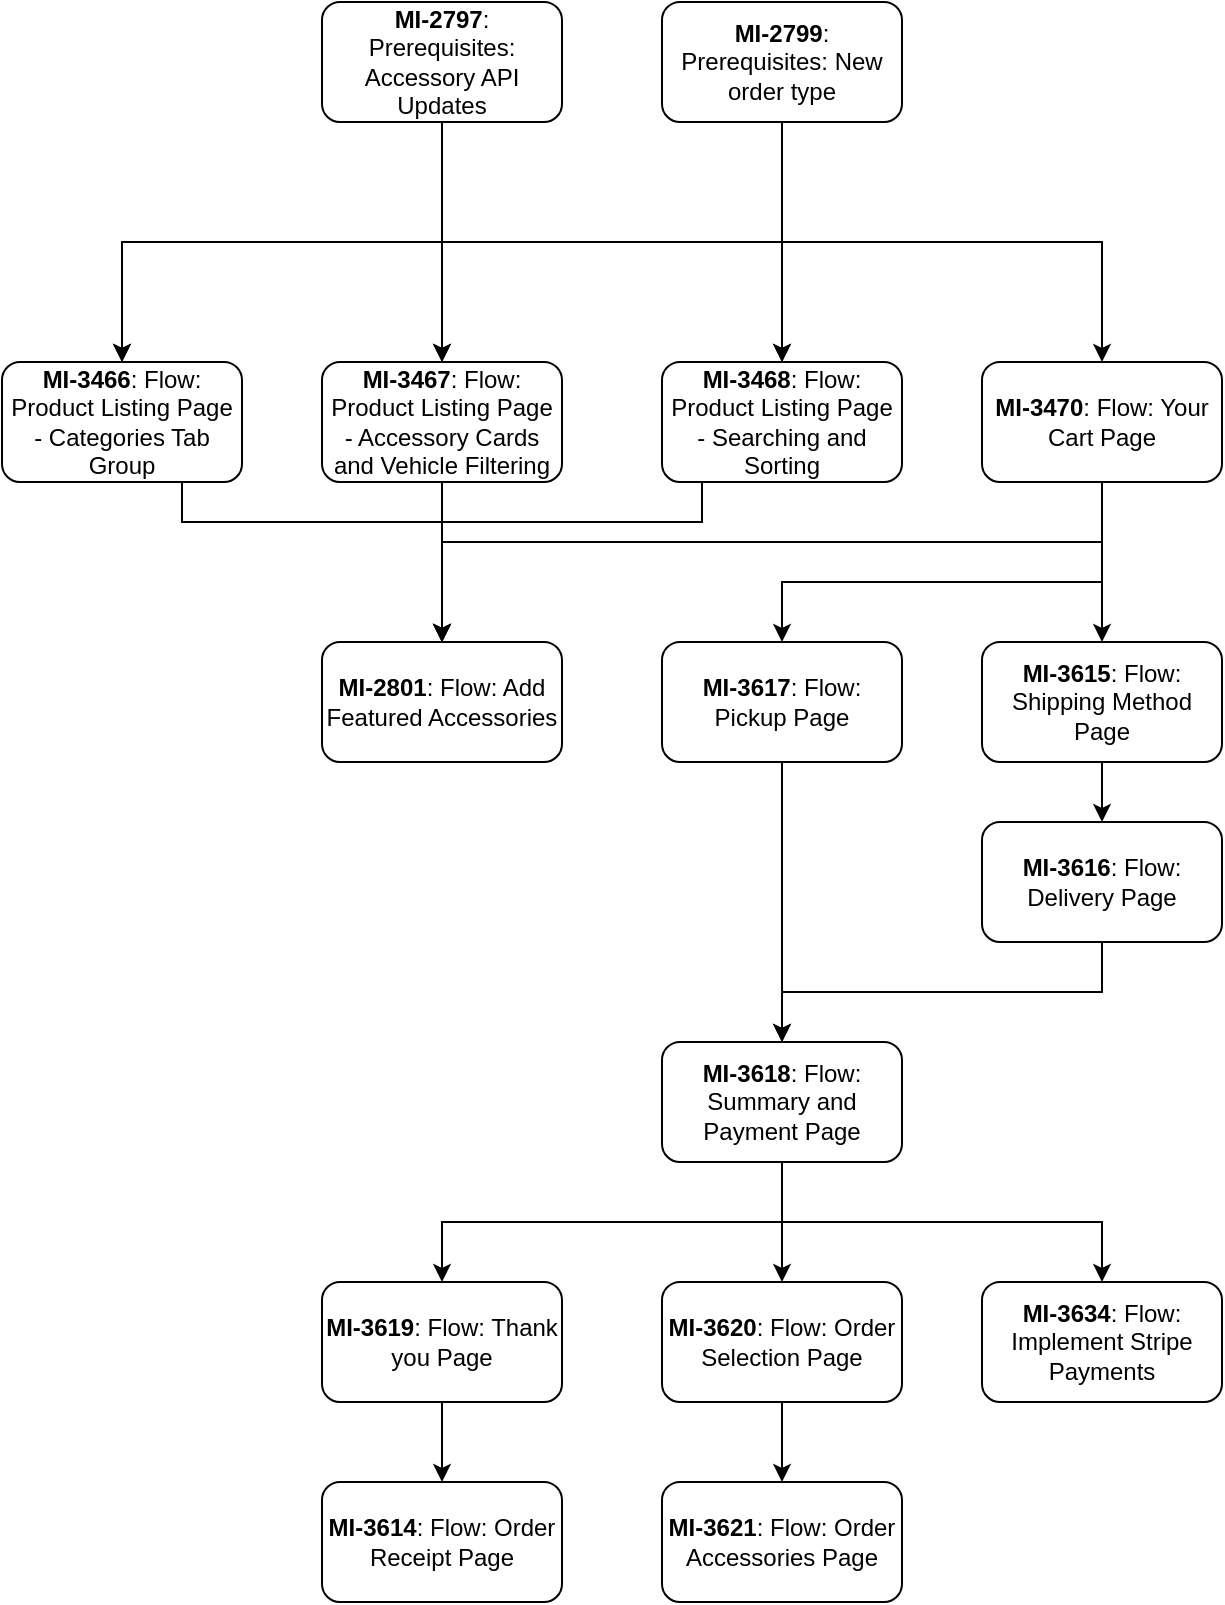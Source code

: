 <mxfile version="21.2.0" type="github">
  <diagram name="Page-1" id="OyKBPnsSxiUxUv3Rsae8">
    <mxGraphModel dx="794" dy="548" grid="1" gridSize="10" guides="1" tooltips="1" connect="1" arrows="1" fold="1" page="1" pageScale="1" pageWidth="850" pageHeight="1100" math="0" shadow="0">
      <root>
        <mxCell id="0" />
        <mxCell id="1" parent="0" />
        <mxCell id="BbD5o9TnXIsRnzcrsnNp-39" style="edgeStyle=orthogonalEdgeStyle;rounded=0;orthogonalLoop=1;jettySize=auto;html=1;exitX=0.5;exitY=1;exitDx=0;exitDy=0;entryX=0.5;entryY=0;entryDx=0;entryDy=0;" parent="1" source="BbD5o9TnXIsRnzcrsnNp-1" target="BbD5o9TnXIsRnzcrsnNp-38" edge="1">
          <mxGeometry relative="1" as="geometry">
            <Array as="points">
              <mxPoint x="150" y="290" />
              <mxPoint x="280" y="290" />
            </Array>
          </mxGeometry>
        </mxCell>
        <mxCell id="BbD5o9TnXIsRnzcrsnNp-1" value="&lt;b&gt;MI-3466&lt;/b&gt;: Flow: Product Listing Page - Categories Tab Group" style="rounded=1;whiteSpace=wrap;html=1;" parent="1" vertex="1">
          <mxGeometry x="60" y="210" width="120" height="60" as="geometry" />
        </mxCell>
        <mxCell id="BbD5o9TnXIsRnzcrsnNp-9" style="edgeStyle=orthogonalEdgeStyle;rounded=0;orthogonalLoop=1;jettySize=auto;html=1;entryX=0.5;entryY=0;entryDx=0;entryDy=0;exitX=0.5;exitY=1;exitDx=0;exitDy=0;" parent="1" source="BbD5o9TnXIsRnzcrsnNp-4" target="BbD5o9TnXIsRnzcrsnNp-1" edge="1">
          <mxGeometry relative="1" as="geometry" />
        </mxCell>
        <mxCell id="BbD5o9TnXIsRnzcrsnNp-10" style="edgeStyle=orthogonalEdgeStyle;rounded=0;orthogonalLoop=1;jettySize=auto;html=1;entryX=0.5;entryY=0;entryDx=0;entryDy=0;" parent="1" source="BbD5o9TnXIsRnzcrsnNp-4" target="BbD5o9TnXIsRnzcrsnNp-6" edge="1">
          <mxGeometry relative="1" as="geometry" />
        </mxCell>
        <mxCell id="BbD5o9TnXIsRnzcrsnNp-11" style="edgeStyle=orthogonalEdgeStyle;rounded=0;orthogonalLoop=1;jettySize=auto;html=1;entryX=0.5;entryY=0;entryDx=0;entryDy=0;exitX=0.5;exitY=1;exitDx=0;exitDy=0;" parent="1" source="BbD5o9TnXIsRnzcrsnNp-4" target="BbD5o9TnXIsRnzcrsnNp-7" edge="1">
          <mxGeometry relative="1" as="geometry" />
        </mxCell>
        <mxCell id="BbD5o9TnXIsRnzcrsnNp-12" style="edgeStyle=orthogonalEdgeStyle;rounded=0;orthogonalLoop=1;jettySize=auto;html=1;exitX=0.5;exitY=1;exitDx=0;exitDy=0;" parent="1" source="BbD5o9TnXIsRnzcrsnNp-4" target="BbD5o9TnXIsRnzcrsnNp-8" edge="1">
          <mxGeometry relative="1" as="geometry" />
        </mxCell>
        <mxCell id="BbD5o9TnXIsRnzcrsnNp-4" value="&lt;b&gt;MI-2797&lt;/b&gt;: Prerequisites: Accessory API Updates" style="rounded=1;whiteSpace=wrap;html=1;" parent="1" vertex="1">
          <mxGeometry x="220" y="30" width="120" height="60" as="geometry" />
        </mxCell>
        <mxCell id="BbD5o9TnXIsRnzcrsnNp-13" style="edgeStyle=orthogonalEdgeStyle;rounded=0;orthogonalLoop=1;jettySize=auto;html=1;entryX=0.5;entryY=0;entryDx=0;entryDy=0;exitX=0.5;exitY=1;exitDx=0;exitDy=0;" parent="1" source="BbD5o9TnXIsRnzcrsnNp-5" target="BbD5o9TnXIsRnzcrsnNp-1" edge="1">
          <mxGeometry relative="1" as="geometry" />
        </mxCell>
        <mxCell id="BbD5o9TnXIsRnzcrsnNp-14" style="edgeStyle=orthogonalEdgeStyle;rounded=0;orthogonalLoop=1;jettySize=auto;html=1;entryX=0.5;entryY=0;entryDx=0;entryDy=0;exitX=0.5;exitY=1;exitDx=0;exitDy=0;" parent="1" source="BbD5o9TnXIsRnzcrsnNp-5" target="BbD5o9TnXIsRnzcrsnNp-6" edge="1">
          <mxGeometry relative="1" as="geometry" />
        </mxCell>
        <mxCell id="BbD5o9TnXIsRnzcrsnNp-15" style="edgeStyle=orthogonalEdgeStyle;rounded=0;orthogonalLoop=1;jettySize=auto;html=1;entryX=0.5;entryY=0;entryDx=0;entryDy=0;exitX=0.5;exitY=1;exitDx=0;exitDy=0;" parent="1" source="BbD5o9TnXIsRnzcrsnNp-5" target="BbD5o9TnXIsRnzcrsnNp-7" edge="1">
          <mxGeometry relative="1" as="geometry" />
        </mxCell>
        <mxCell id="BbD5o9TnXIsRnzcrsnNp-5" value="&lt;b&gt;MI-2799&lt;/b&gt;: Prerequisites: New order type" style="rounded=1;whiteSpace=wrap;html=1;" parent="1" vertex="1">
          <mxGeometry x="390" y="30" width="120" height="60" as="geometry" />
        </mxCell>
        <mxCell id="BbD5o9TnXIsRnzcrsnNp-40" style="edgeStyle=orthogonalEdgeStyle;rounded=0;orthogonalLoop=1;jettySize=auto;html=1;exitX=0.5;exitY=1;exitDx=0;exitDy=0;entryX=0.5;entryY=0;entryDx=0;entryDy=0;" parent="1" source="BbD5o9TnXIsRnzcrsnNp-6" target="BbD5o9TnXIsRnzcrsnNp-38" edge="1">
          <mxGeometry relative="1" as="geometry">
            <mxPoint x="330" y="310" as="targetPoint" />
          </mxGeometry>
        </mxCell>
        <mxCell id="BbD5o9TnXIsRnzcrsnNp-6" value="&lt;b&gt;MI-3467&lt;/b&gt;: Flow: Product Listing Page - Accessory Cards and Vehicle Filtering" style="rounded=1;whiteSpace=wrap;html=1;" parent="1" vertex="1">
          <mxGeometry x="220" y="210" width="120" height="60" as="geometry" />
        </mxCell>
        <mxCell id="BbD5o9TnXIsRnzcrsnNp-42" style="edgeStyle=orthogonalEdgeStyle;rounded=0;orthogonalLoop=1;jettySize=auto;html=1;exitX=0.5;exitY=1;exitDx=0;exitDy=0;entryX=0.5;entryY=0;entryDx=0;entryDy=0;" parent="1" source="BbD5o9TnXIsRnzcrsnNp-7" target="BbD5o9TnXIsRnzcrsnNp-38" edge="1">
          <mxGeometry relative="1" as="geometry">
            <Array as="points">
              <mxPoint x="410" y="290" />
              <mxPoint x="280" y="290" />
            </Array>
          </mxGeometry>
        </mxCell>
        <mxCell id="BbD5o9TnXIsRnzcrsnNp-7" value="&lt;b&gt;MI-3468&lt;/b&gt;: Flow: Product Listing Page - Searching and Sorting" style="rounded=1;whiteSpace=wrap;html=1;" parent="1" vertex="1">
          <mxGeometry x="390" y="210" width="120" height="60" as="geometry" />
        </mxCell>
        <mxCell id="BbD5o9TnXIsRnzcrsnNp-19" value="" style="edgeStyle=orthogonalEdgeStyle;rounded=0;orthogonalLoop=1;jettySize=auto;html=1;" parent="1" source="BbD5o9TnXIsRnzcrsnNp-8" target="BbD5o9TnXIsRnzcrsnNp-18" edge="1">
          <mxGeometry relative="1" as="geometry" />
        </mxCell>
        <mxCell id="BbD5o9TnXIsRnzcrsnNp-25" style="edgeStyle=orthogonalEdgeStyle;rounded=0;orthogonalLoop=1;jettySize=auto;html=1;entryX=0.5;entryY=0;entryDx=0;entryDy=0;exitX=0.5;exitY=1;exitDx=0;exitDy=0;" parent="1" source="BbD5o9TnXIsRnzcrsnNp-8" target="BbD5o9TnXIsRnzcrsnNp-26" edge="1">
          <mxGeometry relative="1" as="geometry">
            <mxPoint x="450" y="390" as="targetPoint" />
            <Array as="points">
              <mxPoint x="610" y="320" />
              <mxPoint x="450" y="320" />
            </Array>
          </mxGeometry>
        </mxCell>
        <mxCell id="BbD5o9TnXIsRnzcrsnNp-43" style="edgeStyle=orthogonalEdgeStyle;rounded=0;orthogonalLoop=1;jettySize=auto;html=1;exitX=0.5;exitY=1;exitDx=0;exitDy=0;entryX=0.5;entryY=0;entryDx=0;entryDy=0;" parent="1" source="BbD5o9TnXIsRnzcrsnNp-8" target="BbD5o9TnXIsRnzcrsnNp-38" edge="1">
          <mxGeometry relative="1" as="geometry">
            <Array as="points">
              <mxPoint x="610" y="300" />
              <mxPoint x="280" y="300" />
            </Array>
          </mxGeometry>
        </mxCell>
        <mxCell id="BbD5o9TnXIsRnzcrsnNp-8" value="&lt;b&gt;MI-3470&lt;/b&gt;: Flow: Your Cart Page" style="rounded=1;whiteSpace=wrap;html=1;" parent="1" vertex="1">
          <mxGeometry x="550" y="210" width="120" height="60" as="geometry" />
        </mxCell>
        <mxCell id="BbD5o9TnXIsRnzcrsnNp-22" value="" style="edgeStyle=orthogonalEdgeStyle;rounded=0;orthogonalLoop=1;jettySize=auto;html=1;" parent="1" source="BbD5o9TnXIsRnzcrsnNp-18" target="BbD5o9TnXIsRnzcrsnNp-21" edge="1">
          <mxGeometry relative="1" as="geometry" />
        </mxCell>
        <mxCell id="BbD5o9TnXIsRnzcrsnNp-18" value="&lt;b&gt;MI-3615&lt;/b&gt;: Flow: Shipping Method Page" style="whiteSpace=wrap;html=1;rounded=1;" parent="1" vertex="1">
          <mxGeometry x="550" y="350" width="120" height="60" as="geometry" />
        </mxCell>
        <mxCell id="BbD5o9TnXIsRnzcrsnNp-29" value="" style="edgeStyle=orthogonalEdgeStyle;rounded=0;orthogonalLoop=1;jettySize=auto;html=1;entryX=0.5;entryY=0;entryDx=0;entryDy=0;exitX=0.5;exitY=1;exitDx=0;exitDy=0;" parent="1" source="BbD5o9TnXIsRnzcrsnNp-21" target="BbD5o9TnXIsRnzcrsnNp-27" edge="1">
          <mxGeometry relative="1" as="geometry" />
        </mxCell>
        <mxCell id="BbD5o9TnXIsRnzcrsnNp-21" value="&lt;b&gt;MI-3616&lt;/b&gt;: Flow: Delivery Page" style="whiteSpace=wrap;html=1;rounded=1;" parent="1" vertex="1">
          <mxGeometry x="550" y="440" width="120" height="60" as="geometry" />
        </mxCell>
        <mxCell id="BbD5o9TnXIsRnzcrsnNp-28" value="" style="edgeStyle=orthogonalEdgeStyle;rounded=0;orthogonalLoop=1;jettySize=auto;html=1;" parent="1" source="BbD5o9TnXIsRnzcrsnNp-26" target="BbD5o9TnXIsRnzcrsnNp-27" edge="1">
          <mxGeometry relative="1" as="geometry" />
        </mxCell>
        <mxCell id="BbD5o9TnXIsRnzcrsnNp-26" value="&lt;b&gt;MI-3617&lt;/b&gt;: Flow: Pickup Page" style="rounded=1;whiteSpace=wrap;html=1;" parent="1" vertex="1">
          <mxGeometry x="390" y="350" width="120" height="60" as="geometry" />
        </mxCell>
        <mxCell id="BbD5o9TnXIsRnzcrsnNp-31" value="" style="edgeStyle=orthogonalEdgeStyle;rounded=0;orthogonalLoop=1;jettySize=auto;html=1;entryX=0.5;entryY=0;entryDx=0;entryDy=0;exitX=0.5;exitY=1;exitDx=0;exitDy=0;" parent="1" source="BbD5o9TnXIsRnzcrsnNp-27" target="BbD5o9TnXIsRnzcrsnNp-30" edge="1">
          <mxGeometry relative="1" as="geometry" />
        </mxCell>
        <mxCell id="BbD5o9TnXIsRnzcrsnNp-35" value="" style="edgeStyle=orthogonalEdgeStyle;rounded=0;orthogonalLoop=1;jettySize=auto;html=1;" parent="1" source="BbD5o9TnXIsRnzcrsnNp-27" target="BbD5o9TnXIsRnzcrsnNp-34" edge="1">
          <mxGeometry relative="1" as="geometry" />
        </mxCell>
        <mxCell id="X1BD2XJLiUh06Z4Hev9j-2" value="" style="edgeStyle=orthogonalEdgeStyle;rounded=0;orthogonalLoop=1;jettySize=auto;html=1;exitX=0.5;exitY=1;exitDx=0;exitDy=0;" edge="1" parent="1" source="BbD5o9TnXIsRnzcrsnNp-27" target="X1BD2XJLiUh06Z4Hev9j-1">
          <mxGeometry relative="1" as="geometry" />
        </mxCell>
        <mxCell id="BbD5o9TnXIsRnzcrsnNp-27" value="&lt;b&gt;MI-3618&lt;/b&gt;: Flow: Summary and Payment Page" style="whiteSpace=wrap;html=1;rounded=1;" parent="1" vertex="1">
          <mxGeometry x="390" y="550" width="120" height="60" as="geometry" />
        </mxCell>
        <mxCell id="BbD5o9TnXIsRnzcrsnNp-33" value="" style="edgeStyle=orthogonalEdgeStyle;rounded=0;orthogonalLoop=1;jettySize=auto;html=1;" parent="1" source="BbD5o9TnXIsRnzcrsnNp-30" target="BbD5o9TnXIsRnzcrsnNp-32" edge="1">
          <mxGeometry relative="1" as="geometry" />
        </mxCell>
        <mxCell id="BbD5o9TnXIsRnzcrsnNp-30" value="&lt;b&gt;MI-3619&lt;/b&gt;: Flow: Thank you Page" style="whiteSpace=wrap;html=1;rounded=1;" parent="1" vertex="1">
          <mxGeometry x="220" y="670" width="120" height="60" as="geometry" />
        </mxCell>
        <mxCell id="BbD5o9TnXIsRnzcrsnNp-32" value="&lt;b&gt;MI-3614&lt;/b&gt;: Flow: Order Receipt Page" style="whiteSpace=wrap;html=1;rounded=1;" parent="1" vertex="1">
          <mxGeometry x="220" y="770" width="120" height="60" as="geometry" />
        </mxCell>
        <mxCell id="BbD5o9TnXIsRnzcrsnNp-37" value="" style="edgeStyle=orthogonalEdgeStyle;rounded=0;orthogonalLoop=1;jettySize=auto;html=1;" parent="1" source="BbD5o9TnXIsRnzcrsnNp-34" target="BbD5o9TnXIsRnzcrsnNp-36" edge="1">
          <mxGeometry relative="1" as="geometry" />
        </mxCell>
        <mxCell id="BbD5o9TnXIsRnzcrsnNp-34" value="&lt;b&gt;MI-3620&lt;/b&gt;: Flow: Order Selection Page" style="whiteSpace=wrap;html=1;rounded=1;" parent="1" vertex="1">
          <mxGeometry x="390" y="670" width="120" height="60" as="geometry" />
        </mxCell>
        <mxCell id="BbD5o9TnXIsRnzcrsnNp-36" value="&lt;b&gt;MI-3621&lt;/b&gt;: Flow: Order Accessories Page" style="whiteSpace=wrap;html=1;rounded=1;" parent="1" vertex="1">
          <mxGeometry x="390" y="770" width="120" height="60" as="geometry" />
        </mxCell>
        <mxCell id="BbD5o9TnXIsRnzcrsnNp-38" value="&lt;b&gt;MI-2801&lt;/b&gt;: Flow: Add Featured Accessories" style="rounded=1;whiteSpace=wrap;html=1;" parent="1" vertex="1">
          <mxGeometry x="220" y="350" width="120" height="60" as="geometry" />
        </mxCell>
        <mxCell id="X1BD2XJLiUh06Z4Hev9j-1" value="&lt;b&gt;MI-3634&lt;/b&gt;: Flow: Implement Stripe Payments" style="whiteSpace=wrap;html=1;rounded=1;" vertex="1" parent="1">
          <mxGeometry x="550" y="670" width="120" height="60" as="geometry" />
        </mxCell>
      </root>
    </mxGraphModel>
  </diagram>
</mxfile>
